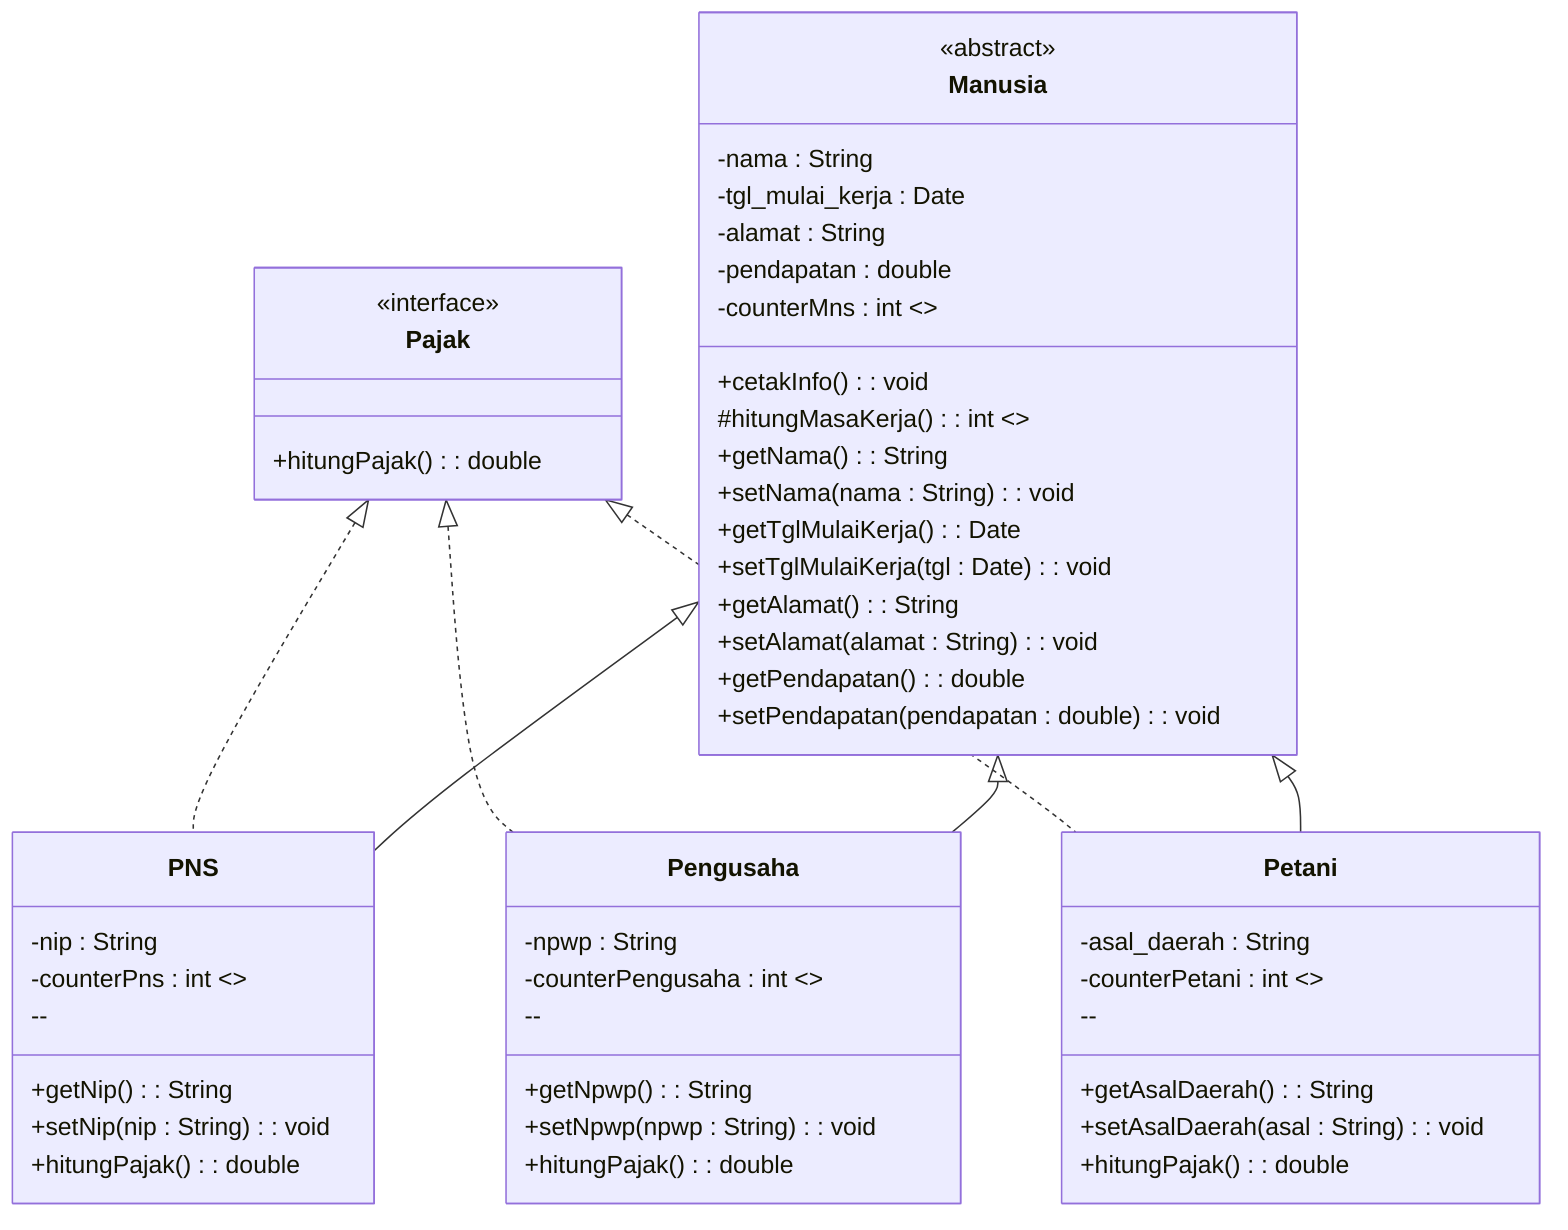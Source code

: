 classDiagram
    class Pajak {
        <<interface>>
        +hitungPajak() : double
    }

    class Manusia {
        <<abstract>>
        -nama : String
        -tgl_mulai_kerja : Date
        -alamat : String
        -pendapatan : double
        -counterMns : int <<static>>
        +cetakInfo() : void
        #hitungMasaKerja() : int <<abstract>>
        +getNama() : String
        +setNama(nama : String) : void
        +getTglMulaiKerja() : Date
        +setTglMulaiKerja(tgl : Date) : void
        +getAlamat() : String
        +setAlamat(alamat : String) : void
        +getPendapatan() : double
        +setPendapatan(pendapatan : double) : void
    }

    class PNS {
        -nip : String
        -counterPns : int <<static>>
        --
        +getNip() : String
        +setNip(nip : String) : void
        +hitungPajak() : double
    }

    class Pengusaha {
        -npwp : String
        -counterPengusaha : int <<static>>
        --
        +getNpwp() : String
        +setNpwp(npwp : String) : void
        +hitungPajak() : double
    }

    class Petani {
        -asal_daerah : String
        -counterPetani : int <<static>>
        --
        +getAsalDaerah() : String
        +setAsalDaerah(asal : String) : void
        +hitungPajak() : double
    }

    Pajak <|.. PNS
    Pajak <|.. Pengusaha
    Pajak <|.. Petani
    Manusia <|-- PNS
    Manusia <|-- Pengusaha
    Manusia <|-- Petani